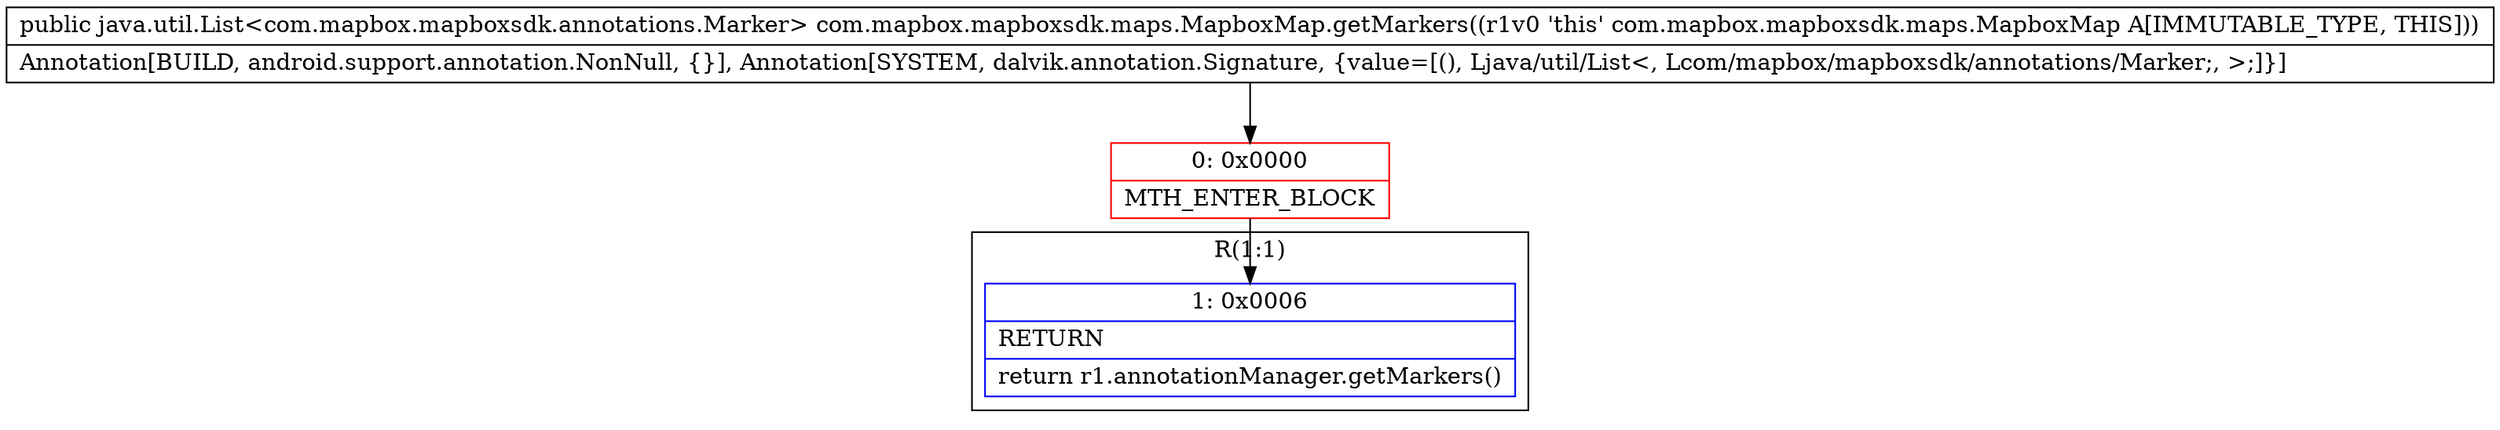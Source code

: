 digraph "CFG forcom.mapbox.mapboxsdk.maps.MapboxMap.getMarkers()Ljava\/util\/List;" {
subgraph cluster_Region_1278892624 {
label = "R(1:1)";
node [shape=record,color=blue];
Node_1 [shape=record,label="{1\:\ 0x0006|RETURN\l|return r1.annotationManager.getMarkers()\l}"];
}
Node_0 [shape=record,color=red,label="{0\:\ 0x0000|MTH_ENTER_BLOCK\l}"];
MethodNode[shape=record,label="{public java.util.List\<com.mapbox.mapboxsdk.annotations.Marker\> com.mapbox.mapboxsdk.maps.MapboxMap.getMarkers((r1v0 'this' com.mapbox.mapboxsdk.maps.MapboxMap A[IMMUTABLE_TYPE, THIS]))  | Annotation[BUILD, android.support.annotation.NonNull, \{\}], Annotation[SYSTEM, dalvik.annotation.Signature, \{value=[(), Ljava\/util\/List\<, Lcom\/mapbox\/mapboxsdk\/annotations\/Marker;, \>;]\}]\l}"];
MethodNode -> Node_0;
Node_0 -> Node_1;
}

